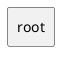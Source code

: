 {
  "sha1": "9sbo3ofwavprrlkpdw4tmfe77mfcs3r",
  "insertion": {
    "when": "2024-05-30T20:48:21.758Z",
    "url": "https://forum.plantuml.net/15360/ideas-for-2-new-json-builtins",
    "user": "plantuml@gmail.com"
  }
}
@startuml
!$myjson = {
"root" : [{
    "fruits": [
        {
            "name": "apple",
            "colorId": "1"
        },
        {
            "name": "pear",
            "colorId": "2"
        },
        {
            "name": "pineapple",
            "colorId": "3"
        }
    ]
},
{
    "colors": [
        {
            "id": "1",
            "name": "red"
        },
        {
            "id": "2",
            "name": "green"
        },
        {
            "id": "3",
            "name": "yellow"
        }
    ]
}]
}

!foreach $key in %get_json_keys($myjson)
     rectangle $key
!endfor

@enduml
